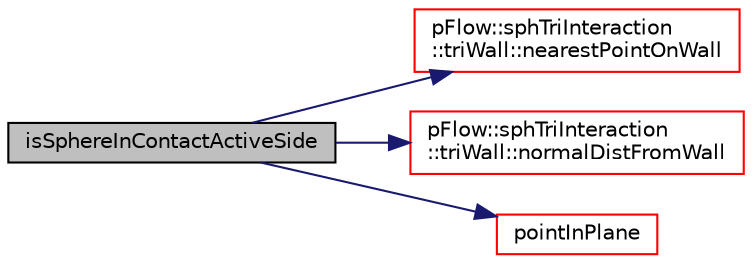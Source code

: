 digraph "isSphereInContactActiveSide"
{
 // LATEX_PDF_SIZE
  edge [fontname="Helvetica",fontsize="10",labelfontname="Helvetica",labelfontsize="10"];
  node [fontname="Helvetica",fontsize="10",shape=record];
  rankdir="LR";
  Node1 [label="isSphereInContactActiveSide",height=0.2,width=0.4,color="black", fillcolor="grey75", style="filled", fontcolor="black",tooltip=" "];
  Node1 -> Node2 [color="midnightblue",fontsize="10",style="solid",fontname="Helvetica"];
  Node2 [label="pFlow::sphTriInteraction\l::triWall::nearestPointOnWall",height=0.2,width=0.4,color="red", fillcolor="white", style="filled",URL="$structpFlow_1_1sphTriInteraction_1_1triWall.html#a9290a304540b21d58d6368b4a486d331",tooltip=" "];
  Node1 -> Node4 [color="midnightblue",fontsize="10",style="solid",fontname="Helvetica"];
  Node4 [label="pFlow::sphTriInteraction\l::triWall::normalDistFromWall",height=0.2,width=0.4,color="red", fillcolor="white", style="filled",URL="$structpFlow_1_1sphTriInteraction_1_1triWall.html#ae81648f19b6bd4ffc0124388911a245e",tooltip=" "];
  Node1 -> Node5 [color="midnightblue",fontsize="10",style="solid",fontname="Helvetica"];
  Node5 [label="pointInPlane",height=0.2,width=0.4,color="red", fillcolor="white", style="filled",URL="$namespacepFlow_1_1sphTriInteraction.html#a43af14a1fd258bcf1b5e7e7ddb8d40bb",tooltip=" "];
}

